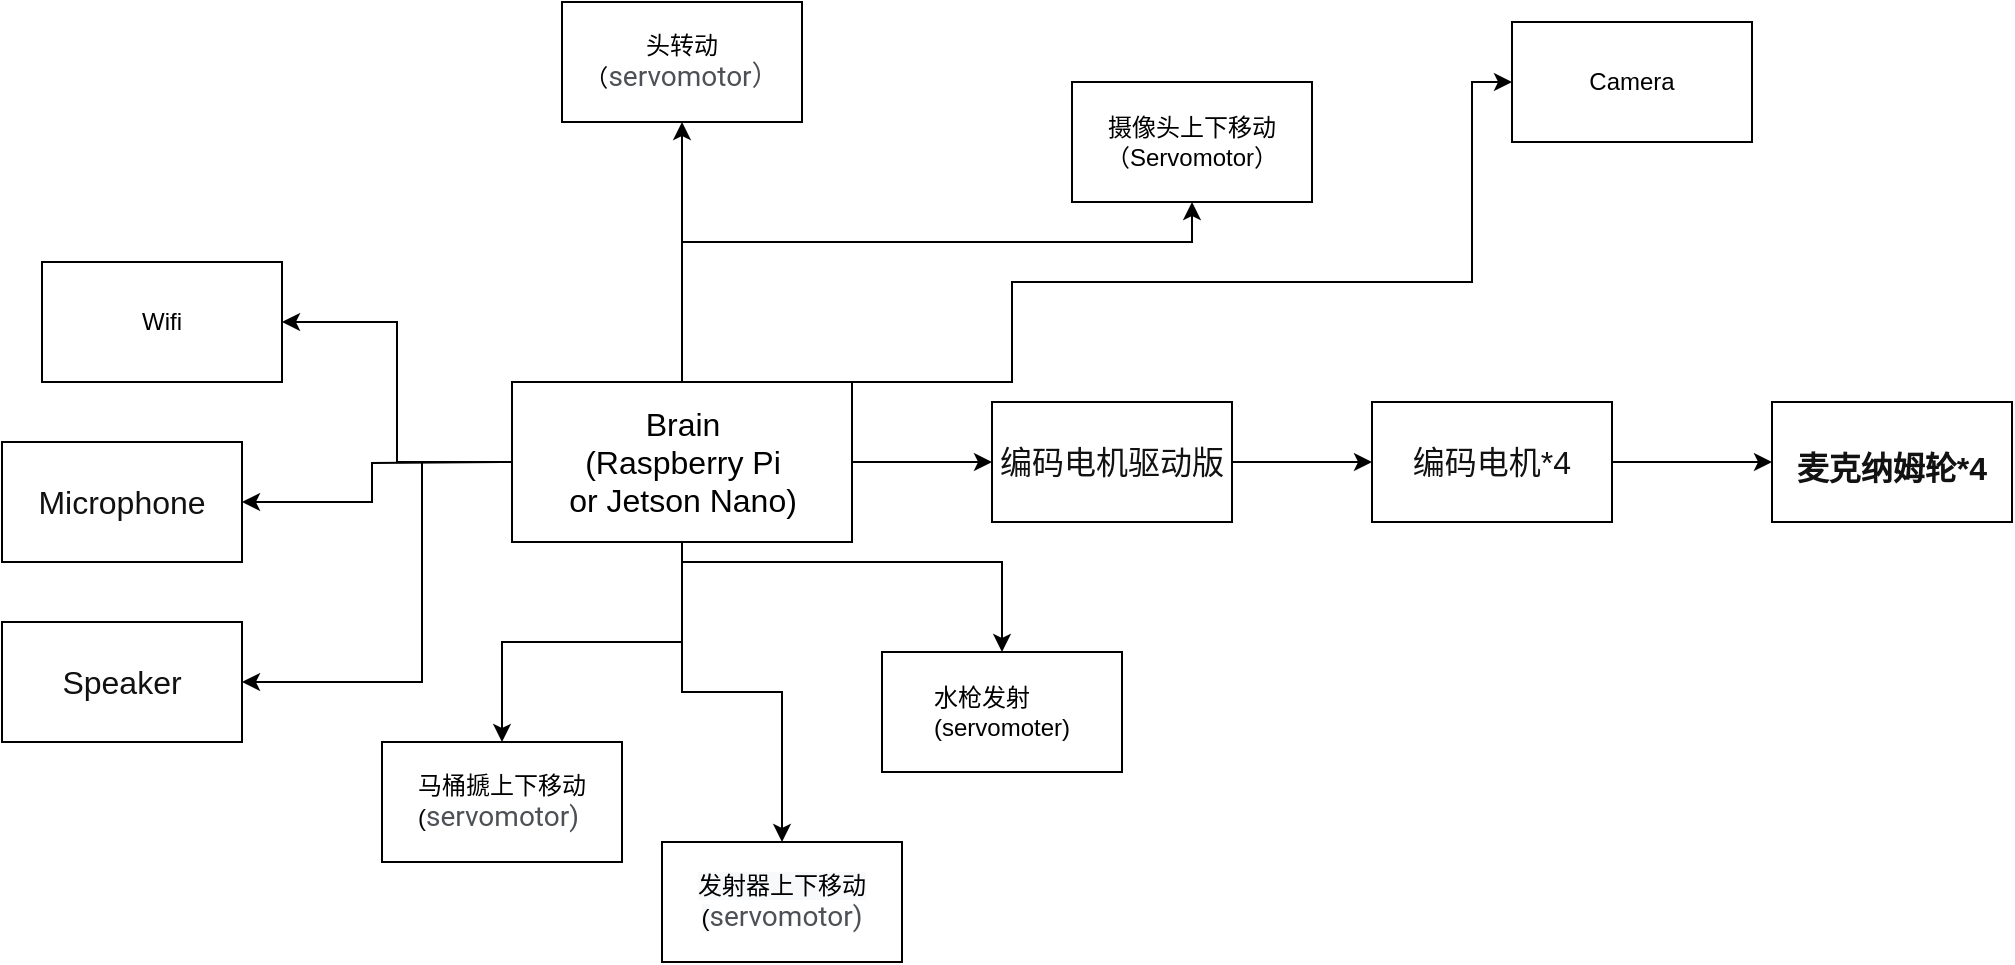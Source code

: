 <mxfile version="13.5.7" type="device"><diagram id="uJnMor2lAzISidIkEKI8" name="Page-1"><mxGraphModel dx="946" dy="620" grid="1" gridSize="10" guides="1" tooltips="1" connect="1" arrows="1" fold="1" page="1" pageScale="1" pageWidth="827" pageHeight="1169" math="0" shadow="0"><root><mxCell id="0"/><mxCell id="1" parent="0"/><mxCell id="nMbqFsg04xGFzSz6_lWU-3" value="" style="edgeStyle=orthogonalEdgeStyle;rounded=0;orthogonalLoop=1;jettySize=auto;html=1;" edge="1" parent="1" source="nMbqFsg04xGFzSz6_lWU-1" target="nMbqFsg04xGFzSz6_lWU-2"><mxGeometry relative="1" as="geometry"/></mxCell><mxCell id="nMbqFsg04xGFzSz6_lWU-9" value="" style="edgeStyle=orthogonalEdgeStyle;rounded=0;orthogonalLoop=1;jettySize=auto;html=1;entryX=0;entryY=0.5;entryDx=0;entryDy=0;exitX=0.5;exitY=0;exitDx=0;exitDy=0;" edge="1" parent="1" source="nMbqFsg04xGFzSz6_lWU-1" target="nMbqFsg04xGFzSz6_lWU-8"><mxGeometry relative="1" as="geometry"><Array as="points"><mxPoint x="815" y="420"/><mxPoint x="815" y="370"/><mxPoint x="1045" y="370"/><mxPoint x="1045" y="270"/></Array></mxGeometry></mxCell><mxCell id="nMbqFsg04xGFzSz6_lWU-20" value="" style="edgeStyle=orthogonalEdgeStyle;rounded=0;orthogonalLoop=1;jettySize=auto;html=1;entryX=0.5;entryY=1;entryDx=0;entryDy=0;" edge="1" parent="1" source="nMbqFsg04xGFzSz6_lWU-1" target="nMbqFsg04xGFzSz6_lWU-10"><mxGeometry relative="1" as="geometry"><mxPoint x="650" y="330" as="targetPoint"/></mxGeometry></mxCell><mxCell id="nMbqFsg04xGFzSz6_lWU-22" value="" style="edgeStyle=orthogonalEdgeStyle;rounded=0;orthogonalLoop=1;jettySize=auto;html=1;" edge="1" parent="1" source="nMbqFsg04xGFzSz6_lWU-1" target="nMbqFsg04xGFzSz6_lWU-23"><mxGeometry relative="1" as="geometry"/></mxCell><mxCell id="nMbqFsg04xGFzSz6_lWU-26" value="" style="edgeStyle=orthogonalEdgeStyle;rounded=0;orthogonalLoop=1;jettySize=auto;html=1;" edge="1" parent="1" source="nMbqFsg04xGFzSz6_lWU-1" target="nMbqFsg04xGFzSz6_lWU-25"><mxGeometry relative="1" as="geometry"/></mxCell><mxCell id="nMbqFsg04xGFzSz6_lWU-1" value="&lt;font style=&quot;font-size: 16px&quot;&gt;Brain&lt;br&gt;(Raspberry Pi &lt;br&gt;or Jetson Nano)&lt;/font&gt;" style="html=1;" vertex="1" parent="1"><mxGeometry x="565" y="420" width="170" height="80" as="geometry"/></mxCell><mxCell id="nMbqFsg04xGFzSz6_lWU-5" value="" style="edgeStyle=orthogonalEdgeStyle;rounded=0;orthogonalLoop=1;jettySize=auto;html=1;" edge="1" parent="1" source="nMbqFsg04xGFzSz6_lWU-2" target="nMbqFsg04xGFzSz6_lWU-4"><mxGeometry relative="1" as="geometry"/></mxCell><mxCell id="nMbqFsg04xGFzSz6_lWU-2" value="&lt;span style=&quot;color: rgb(18 , 18 , 18) ; font-family: , , &amp;#34;helvetica neue&amp;#34; , &amp;#34;pingfang sc&amp;#34; , &amp;#34;microsoft yahei&amp;#34; , &amp;#34;source han sans sc&amp;#34; , &amp;#34;noto sans cjk sc&amp;#34; , &amp;#34;wenquanyi micro hei&amp;#34; , sans-serif ; font-size: medium ; background-color: rgb(255 , 255 , 255)&quot;&gt;编码电机驱动版&lt;/span&gt;" style="whiteSpace=wrap;html=1;" vertex="1" parent="1"><mxGeometry x="805" y="430" width="120" height="60" as="geometry"/></mxCell><mxCell id="nMbqFsg04xGFzSz6_lWU-7" value="" style="edgeStyle=orthogonalEdgeStyle;rounded=0;orthogonalLoop=1;jettySize=auto;html=1;" edge="1" parent="1" source="nMbqFsg04xGFzSz6_lWU-4" target="nMbqFsg04xGFzSz6_lWU-6"><mxGeometry relative="1" as="geometry"/></mxCell><mxCell id="nMbqFsg04xGFzSz6_lWU-4" value="&lt;span style=&quot;color: rgb(18 , 18 , 18) ; font-family: , , &amp;#34;helvetica neue&amp;#34; , &amp;#34;pingfang sc&amp;#34; , &amp;#34;microsoft yahei&amp;#34; , &amp;#34;source han sans sc&amp;#34; , &amp;#34;noto sans cjk sc&amp;#34; , &amp;#34;wenquanyi micro hei&amp;#34; , sans-serif ; font-size: medium ; background-color: rgb(255 , 255 , 255)&quot;&gt;编码电机*4&lt;/span&gt;" style="whiteSpace=wrap;html=1;" vertex="1" parent="1"><mxGeometry x="995" y="430" width="120" height="60" as="geometry"/></mxCell><mxCell id="nMbqFsg04xGFzSz6_lWU-6" value="&lt;h1 class=&quot;Post-Title&quot; style=&quot;margin: 24px 0px ; font-stretch: inherit ; line-height: 1.22 ; overflow-wrap: break-word ; color: rgb(18 , 18 , 18) ; background-color: rgb(255 , 255 , 255)&quot;&gt;&lt;font style=&quot;font-size: 16px&quot;&gt;麦克纳姆轮*4&lt;/font&gt;&lt;/h1&gt;" style="whiteSpace=wrap;html=1;fontStyle=0" vertex="1" parent="1"><mxGeometry x="1195" y="430" width="120" height="60" as="geometry"/></mxCell><mxCell id="nMbqFsg04xGFzSz6_lWU-8" value="Camera" style="whiteSpace=wrap;html=1;" vertex="1" parent="1"><mxGeometry x="1065" y="240" width="120" height="60" as="geometry"/></mxCell><mxCell id="nMbqFsg04xGFzSz6_lWU-10" value="头转动 （&lt;span style=&quot;color: rgb(77 , 81 , 86) ; font-family: &amp;#34;roboto&amp;#34; , &amp;#34;arial&amp;#34; , sans-serif ; font-size: 14px ; text-align: left ; background-color: rgb(255 , 255 , 255)&quot;&gt;servomotor）&lt;/span&gt;" style="whiteSpace=wrap;html=1;" vertex="1" parent="1"><mxGeometry x="590" y="230" width="120" height="60" as="geometry"/></mxCell><mxCell id="nMbqFsg04xGFzSz6_lWU-13" value="&lt;div style=&quot;text-align: center&quot;&gt;&lt;span style=&quot;text-align: left ; background-color: rgb(248 , 249 , 250)&quot;&gt;发射器上下移动&lt;/span&gt;&lt;/div&gt;&lt;div style=&quot;text-align: center&quot;&gt;&lt;span style=&quot;text-align: left ; background-color: rgb(248 , 249 , 250)&quot;&gt;(&lt;/span&gt;&lt;span style=&quot;background-color: rgb(255 , 255 , 255) ; color: rgb(77 , 81 , 86) ; font-family: &amp;#34;roboto&amp;#34; , &amp;#34;arial&amp;#34; , sans-serif ; font-size: 14px ; text-align: left&quot;&gt;servomotor)&lt;/span&gt;&lt;/div&gt;" style="whiteSpace=wrap;html=1;" vertex="1" parent="1"><mxGeometry x="640" y="650" width="120" height="60" as="geometry"/></mxCell><mxCell id="nMbqFsg04xGFzSz6_lWU-14" value="摄像头上下移动（Servomotor）" style="whiteSpace=wrap;html=1;" vertex="1" parent="1"><mxGeometry x="845" y="270" width="120" height="60" as="geometry"/></mxCell><mxCell id="nMbqFsg04xGFzSz6_lWU-21" value="" style="edgeStyle=orthogonalEdgeStyle;rounded=0;orthogonalLoop=1;jettySize=auto;html=1;entryX=0.5;entryY=1;entryDx=0;entryDy=0;exitX=0.5;exitY=0;exitDx=0;exitDy=0;" edge="1" parent="1" source="nMbqFsg04xGFzSz6_lWU-1" target="nMbqFsg04xGFzSz6_lWU-14"><mxGeometry relative="1" as="geometry"><mxPoint x="660" y="430" as="sourcePoint"/><mxPoint x="660" y="300" as="targetPoint"/><Array as="points"><mxPoint x="650" y="350"/><mxPoint x="905" y="350"/></Array></mxGeometry></mxCell><mxCell id="nMbqFsg04xGFzSz6_lWU-23" value="&lt;div style=&quot;text-align: left&quot;&gt;马桶搋上下移动&lt;/div&gt;&lt;div style=&quot;text-align: left&quot;&gt;(&lt;span style=&quot;background-color: rgb(255 , 255 , 255) ; color: rgb(77 , 81 , 86) ; font-family: &amp;#34;roboto&amp;#34; , &amp;#34;arial&amp;#34; , sans-serif ; font-size: 14px&quot;&gt;servomotor)&lt;/span&gt;&lt;/div&gt;" style="whiteSpace=wrap;html=1;" vertex="1" parent="1"><mxGeometry x="500" y="600" width="120" height="60" as="geometry"/></mxCell><mxCell id="nMbqFsg04xGFzSz6_lWU-24" value="" style="edgeStyle=orthogonalEdgeStyle;rounded=0;orthogonalLoop=1;jettySize=auto;html=1;exitX=0.5;exitY=1;exitDx=0;exitDy=0;" edge="1" parent="1" source="nMbqFsg04xGFzSz6_lWU-1" target="nMbqFsg04xGFzSz6_lWU-13"><mxGeometry relative="1" as="geometry"><mxPoint x="660" y="510" as="sourcePoint"/><mxPoint x="565" y="580" as="targetPoint"/></mxGeometry></mxCell><mxCell id="nMbqFsg04xGFzSz6_lWU-25" value="Wifi" style="whiteSpace=wrap;html=1;" vertex="1" parent="1"><mxGeometry x="330" y="360" width="120" height="60" as="geometry"/></mxCell><mxCell id="nMbqFsg04xGFzSz6_lWU-27" value="&lt;h1 id=&quot;title&quot; class=&quot;a-size-large a-spacing-none&quot; style=&quot;box-sizing: border-box; padding: 0px; margin: 0px; font-weight: 400; color: rgb(17, 17, 17); font-family: &amp;quot;amazon ember&amp;quot;, arial, sans-serif; background-color: rgb(255, 255, 255); font-size: 16px; line-height: 32px;&quot;&gt;&lt;span id=&quot;productTitle&quot; class=&quot;a-size-large product-title-word-break&quot; style=&quot;box-sizing: border-box; word-break: break-word; line-height: 32px; font-size: 16px;&quot;&gt;Microphone&lt;/span&gt;&lt;/h1&gt;" style="whiteSpace=wrap;html=1;fontSize=16;" vertex="1" parent="1"><mxGeometry x="310" y="450" width="120" height="60" as="geometry"/></mxCell><mxCell id="nMbqFsg04xGFzSz6_lWU-28" value="" style="edgeStyle=orthogonalEdgeStyle;rounded=0;orthogonalLoop=1;jettySize=auto;html=1;entryX=1;entryY=0.5;entryDx=0;entryDy=0;" edge="1" parent="1" target="nMbqFsg04xGFzSz6_lWU-27"><mxGeometry relative="1" as="geometry"><mxPoint x="560" y="460" as="sourcePoint"/><mxPoint x="460" y="400" as="targetPoint"/></mxGeometry></mxCell><mxCell id="nMbqFsg04xGFzSz6_lWU-29" value="&lt;div style=&quot;text-align: left&quot;&gt;水枪发射&lt;/div&gt;&lt;div style=&quot;text-align: left&quot;&gt;(servomoter)&lt;/div&gt;" style="whiteSpace=wrap;html=1;" vertex="1" parent="1"><mxGeometry x="750" y="555" width="120" height="60" as="geometry"/></mxCell><mxCell id="nMbqFsg04xGFzSz6_lWU-31" value="" style="edgeStyle=orthogonalEdgeStyle;rounded=0;orthogonalLoop=1;jettySize=auto;html=1;entryX=0.5;entryY=0;entryDx=0;entryDy=0;" edge="1" parent="1" target="nMbqFsg04xGFzSz6_lWU-29"><mxGeometry relative="1" as="geometry"><mxPoint x="650" y="510" as="sourcePoint"/><mxPoint x="815" y="470" as="targetPoint"/><Array as="points"><mxPoint x="810" y="510"/></Array></mxGeometry></mxCell><mxCell id="nMbqFsg04xGFzSz6_lWU-32" value="&lt;h1 id=&quot;title&quot; class=&quot;a-size-large a-spacing-none&quot; style=&quot;box-sizing: border-box ; padding: 0px ; margin: 0px ; font-weight: 400 ; color: rgb(17 , 17 , 17) ; font-family: &amp;#34;amazon ember&amp;#34; , &amp;#34;arial&amp;#34; , sans-serif ; background-color: rgb(255 , 255 , 255) ; font-size: 16px ; line-height: 32px&quot;&gt;&lt;span id=&quot;productTitle&quot; class=&quot;a-size-large product-title-word-break&quot; style=&quot;box-sizing: border-box ; word-break: break-word ; line-height: 32px ; font-size: 16px&quot;&gt;Speaker&lt;/span&gt;&lt;/h1&gt;" style="whiteSpace=wrap;html=1;fontSize=16;" vertex="1" parent="1"><mxGeometry x="310" y="540" width="120" height="60" as="geometry"/></mxCell><mxCell id="nMbqFsg04xGFzSz6_lWU-33" value="" style="edgeStyle=orthogonalEdgeStyle;rounded=0;orthogonalLoop=1;jettySize=auto;html=1;entryX=1;entryY=0.5;entryDx=0;entryDy=0;exitX=0;exitY=0.5;exitDx=0;exitDy=0;" edge="1" parent="1" source="nMbqFsg04xGFzSz6_lWU-1" target="nMbqFsg04xGFzSz6_lWU-32"><mxGeometry relative="1" as="geometry"><mxPoint x="570" y="470" as="sourcePoint"/><mxPoint x="440" y="490" as="targetPoint"/><Array as="points"><mxPoint x="520" y="460"/><mxPoint x="520" y="570"/></Array></mxGeometry></mxCell></root></mxGraphModel></diagram></mxfile>
